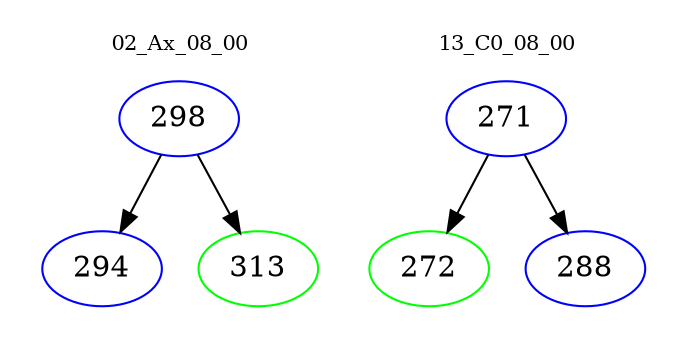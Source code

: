 digraph{
subgraph cluster_0 {
color = white
label = "02_Ax_08_00";
fontsize=10;
T0_298 [label="298", color="blue"]
T0_298 -> T0_294 [color="black"]
T0_294 [label="294", color="blue"]
T0_298 -> T0_313 [color="black"]
T0_313 [label="313", color="green"]
}
subgraph cluster_1 {
color = white
label = "13_C0_08_00";
fontsize=10;
T1_271 [label="271", color="blue"]
T1_271 -> T1_272 [color="black"]
T1_272 [label="272", color="green"]
T1_271 -> T1_288 [color="black"]
T1_288 [label="288", color="blue"]
}
}

